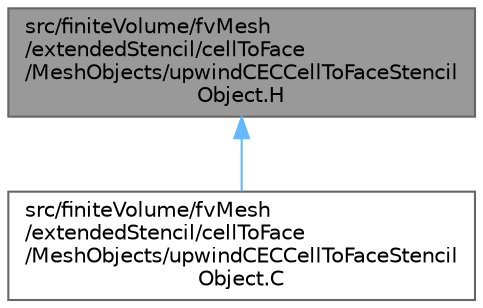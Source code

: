 digraph "src/finiteVolume/fvMesh/extendedStencil/cellToFace/MeshObjects/upwindCECCellToFaceStencilObject.H"
{
 // LATEX_PDF_SIZE
  bgcolor="transparent";
  edge [fontname=Helvetica,fontsize=10,labelfontname=Helvetica,labelfontsize=10];
  node [fontname=Helvetica,fontsize=10,shape=box,height=0.2,width=0.4];
  Node1 [id="Node000001",label="src/finiteVolume/fvMesh\l/extendedStencil/cellToFace\l/MeshObjects/upwindCECCellToFaceStencil\lObject.H",height=0.2,width=0.4,color="gray40", fillcolor="grey60", style="filled", fontcolor="black",tooltip=" "];
  Node1 -> Node2 [id="edge1_Node000001_Node000002",dir="back",color="steelblue1",style="solid",tooltip=" "];
  Node2 [id="Node000002",label="src/finiteVolume/fvMesh\l/extendedStencil/cellToFace\l/MeshObjects/upwindCECCellToFaceStencil\lObject.C",height=0.2,width=0.4,color="grey40", fillcolor="white", style="filled",URL="$upwindCECCellToFaceStencilObject_8C.html",tooltip=" "];
}
